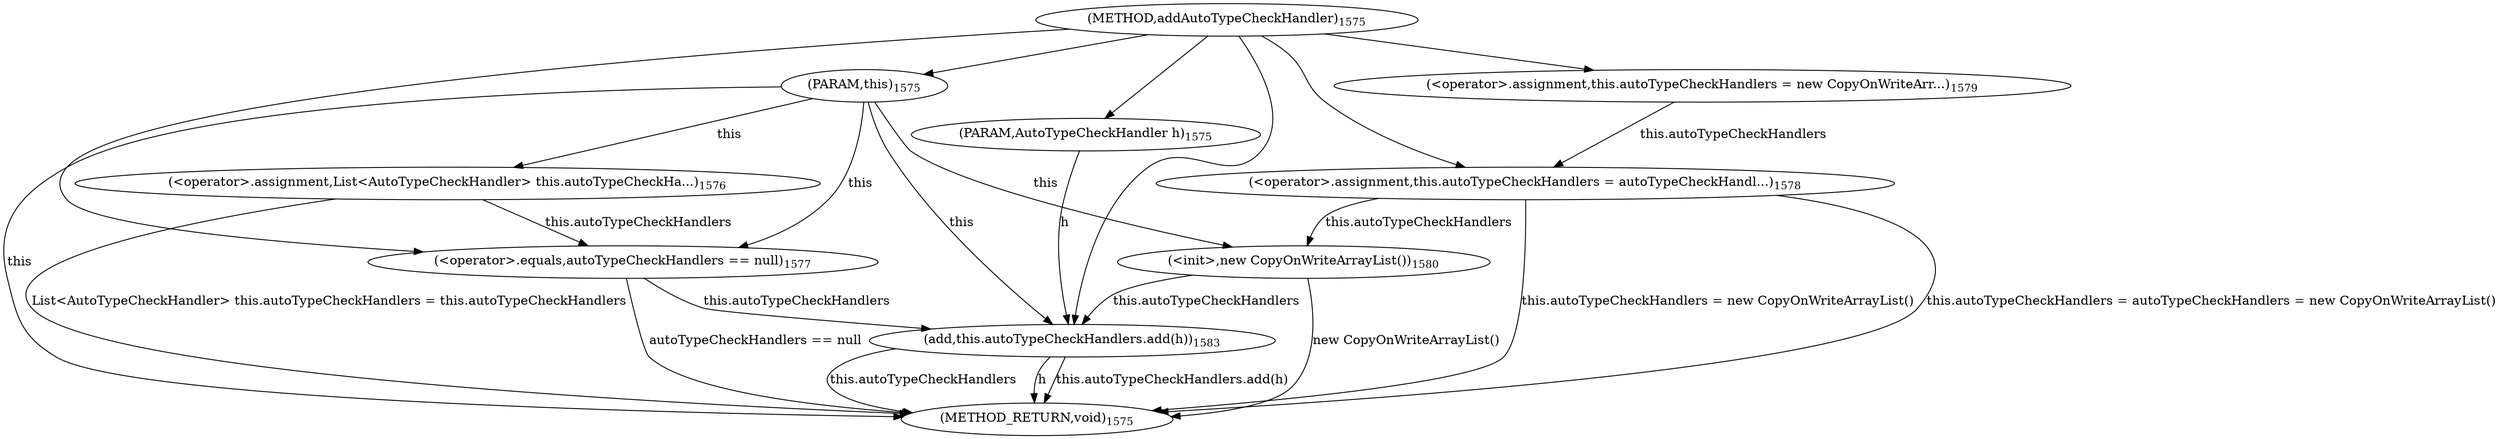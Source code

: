 digraph "addAutoTypeCheckHandler" {  
"4907" [label = <(METHOD,addAutoTypeCheckHandler)<SUB>1575</SUB>> ]
"4942" [label = <(METHOD_RETURN,void)<SUB>1575</SUB>> ]
"110" [label = <(PARAM,this)<SUB>1575</SUB>> ]
"4908" [label = <(PARAM,AutoTypeCheckHandler h)<SUB>1575</SUB>> ]
"4910" [label = <(&lt;operator&gt;.assignment,List&lt;AutoTypeCheckHandler&gt; this.autoTypeCheckHa...)<SUB>1576</SUB>> ]
"4935" [label = <(add,this.autoTypeCheckHandlers.add(h))<SUB>1583</SUB>> ]
"4910" [label = <(&lt;operator&gt;.assignment,List&lt;AutoTypeCheckHandler&gt; this.autoTypeCheckHa...)<SUB>1576</SUB>> ]
"4910" [label = <(&lt;operator&gt;.assignment,List&lt;AutoTypeCheckHandler&gt; this.autoTypeCheckHa...)<SUB>1576</SUB>> ]
"4917" [label = <(&lt;operator&gt;.equals,autoTypeCheckHandlers == null)<SUB>1577</SUB>> ]
"4935" [label = <(add,this.autoTypeCheckHandlers.add(h))<SUB>1583</SUB>> ]
"4935" [label = <(add,this.autoTypeCheckHandlers.add(h))<SUB>1583</SUB>> ]
"4917" [label = <(&lt;operator&gt;.equals,autoTypeCheckHandlers == null)<SUB>1577</SUB>> ]
"4917" [label = <(&lt;operator&gt;.equals,autoTypeCheckHandlers == null)<SUB>1577</SUB>> ]
"4923" [label = <(&lt;operator&gt;.assignment,this.autoTypeCheckHandlers = autoTypeCheckHandl...)<SUB>1578</SUB>> ]
"4931" [label = <(&lt;init&gt;,new CopyOnWriteArrayList())<SUB>1580</SUB>> ]
"4923" [label = <(&lt;operator&gt;.assignment,this.autoTypeCheckHandlers = autoTypeCheckHandl...)<SUB>1578</SUB>> ]
"4923" [label = <(&lt;operator&gt;.assignment,this.autoTypeCheckHandlers = autoTypeCheckHandl...)<SUB>1578</SUB>> ]
"4931" [label = <(&lt;init&gt;,new CopyOnWriteArrayList())<SUB>1580</SUB>> ]
"4926" [label = <(&lt;operator&gt;.assignment,this.autoTypeCheckHandlers = new CopyOnWriteArr...)<SUB>1579</SUB>> ]
"4926" [label = <(&lt;operator&gt;.assignment,this.autoTypeCheckHandlers = new CopyOnWriteArr...)<SUB>1579</SUB>> ]
  "110" -> "4942"  [ label = "this"] 
  "4910" -> "4942"  [ label = "List&lt;AutoTypeCheckHandler&gt; this.autoTypeCheckHandlers = this.autoTypeCheckHandlers"] 
  "4917" -> "4942"  [ label = "autoTypeCheckHandlers == null"] 
  "4923" -> "4942"  [ label = "this.autoTypeCheckHandlers = new CopyOnWriteArrayList()"] 
  "4923" -> "4942"  [ label = "this.autoTypeCheckHandlers = autoTypeCheckHandlers = new CopyOnWriteArrayList()"] 
  "4931" -> "4942"  [ label = "new CopyOnWriteArrayList()"] 
  "4935" -> "4942"  [ label = "this.autoTypeCheckHandlers"] 
  "4935" -> "4942"  [ label = "h"] 
  "4935" -> "4942"  [ label = "this.autoTypeCheckHandlers.add(h)"] 
  "4907" -> "110" 
  "4907" -> "4908" 
  "110" -> "4910"  [ label = "this"] 
  "110" -> "4935"  [ label = "this"] 
  "4917" -> "4935"  [ label = "this.autoTypeCheckHandlers"] 
  "4931" -> "4935"  [ label = "this.autoTypeCheckHandlers"] 
  "4908" -> "4935"  [ label = "h"] 
  "4907" -> "4935" 
  "110" -> "4917"  [ label = "this"] 
  "4910" -> "4917"  [ label = "this.autoTypeCheckHandlers"] 
  "4907" -> "4917" 
  "4926" -> "4923"  [ label = "this.autoTypeCheckHandlers"] 
  "4907" -> "4923" 
  "110" -> "4931"  [ label = "this"] 
  "4923" -> "4931"  [ label = "this.autoTypeCheckHandlers"] 
  "4907" -> "4926" 
}
